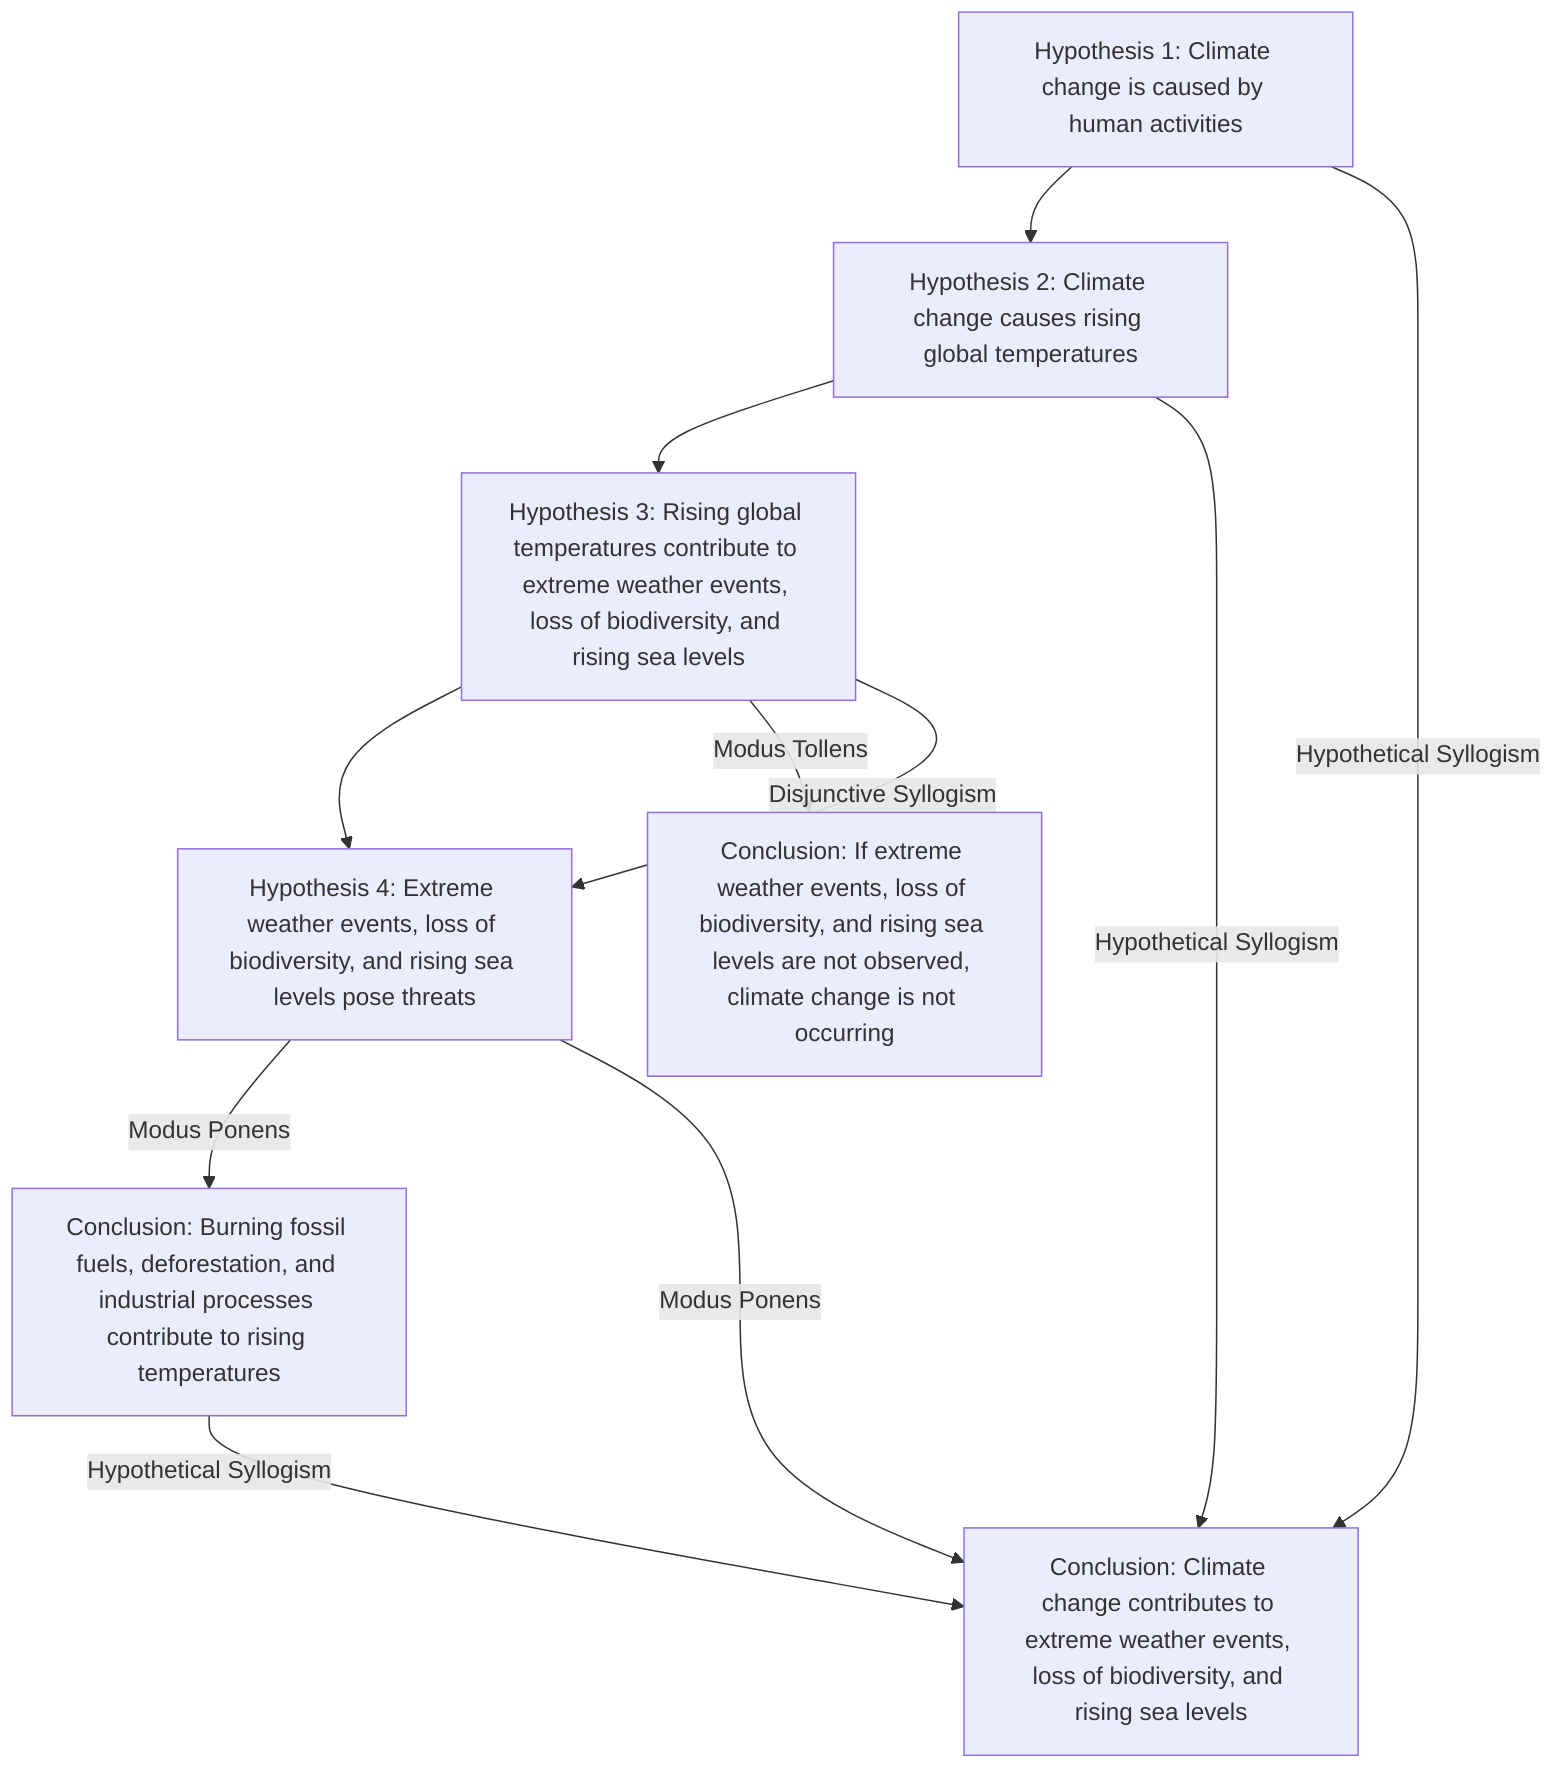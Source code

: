 graph TD

A[Hypothesis 1: Climate change is caused by human activities] --> B[Hypothesis 2: Climate change causes rising global temperatures]
B --> C[Hypothesis 3: Rising global temperatures contribute to extreme weather events, loss of biodiversity, and rising sea levels]
C --> D[Hypothesis 4: Extreme weather events, loss of biodiversity, and rising sea levels pose threats]

D -->|Modus Ponens| E[Conclusion: Burning fossil fuels, deforestation, and industrial processes contribute to rising temperatures]
D -->|Modus Ponens| F[Conclusion: Climate change contributes to extreme weather events, loss of biodiversity, and rising sea levels]
C -->|Modus Tollens| G[Conclusion: If extreme weather events, loss of biodiversity, and rising sea levels are not observed, climate change is not occurring]
A -->|Hypothetical Syllogism| F
B -->|Hypothetical Syllogism| F
E -->|Hypothetical Syllogism| F
C -->|Disjunctive Syllogism| D